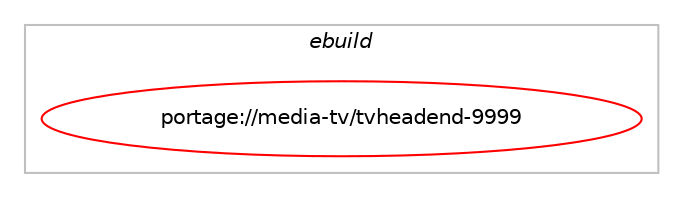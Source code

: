 digraph prolog {

# *************
# Graph options
# *************

newrank=true;
concentrate=true;
compound=true;
graph [rankdir=LR,fontname=Helvetica,fontsize=10,ranksep=1.5];#, ranksep=2.5, nodesep=0.2];
edge  [arrowhead=vee];
node  [fontname=Helvetica,fontsize=10];

# **********
# The ebuild
# **********

subgraph cluster_leftcol {
color=gray;
label=<<i>ebuild</i>>;
id [label="portage://media-tv/tvheadend-9999", color=red, width=4, href="../media-tv/tvheadend-9999.svg"];
}

# ****************
# The dependencies
# ****************

subgraph cluster_midcol {
color=gray;
label=<<i>dependencies</i>>;
subgraph cluster_compile {
fillcolor="#eeeeee";
style=filled;
label=<<i>compile</i>>;
# *** BEGIN UNKNOWN DEPENDENCY TYPE (TODO) ***
# id -> equal(use_conditional_group(positive,dbus,portage://media-tv/tvheadend-9999,[package_dependency(portage://media-tv/tvheadend-9999,install,no,sys-apps,dbus,none,[,,],[],[])]))
# *** END UNKNOWN DEPENDENCY TYPE (TODO) ***

# *** BEGIN UNKNOWN DEPENDENCY TYPE (TODO) ***
# id -> equal(use_conditional_group(positive,dvb,portage://media-tv/tvheadend-9999,[package_dependency(portage://media-tv/tvheadend-9999,install,no,sys-kernel,linux-headers,none,[,,],[],[])]))
# *** END UNKNOWN DEPENDENCY TYPE (TODO) ***

# *** BEGIN UNKNOWN DEPENDENCY TYPE (TODO) ***
# id -> equal(use_conditional_group(positive,dvbcsa,portage://media-tv/tvheadend-9999,[package_dependency(portage://media-tv/tvheadend-9999,install,no,media-libs,libdvbcsa,none,[,,],[],[])]))
# *** END UNKNOWN DEPENDENCY TYPE (TODO) ***

# *** BEGIN UNKNOWN DEPENDENCY TYPE (TODO) ***
# id -> equal(use_conditional_group(positive,ffmpeg,portage://media-tv/tvheadend-9999,[use_conditional_group(positive,opus,portage://media-tv/tvheadend-9999,[package_dependency(portage://media-tv/tvheadend-9999,install,no,media-libs,opus,none,[,,],[],[])]),use_conditional_group(positive,vpx,portage://media-tv/tvheadend-9999,[package_dependency(portage://media-tv/tvheadend-9999,install,no,media-libs,libvpx,none,[,,],[],[])]),use_conditional_group(positive,x264,portage://media-tv/tvheadend-9999,[package_dependency(portage://media-tv/tvheadend-9999,install,no,media-libs,x264,none,[,,],[],[])]),use_conditional_group(positive,x265,portage://media-tv/tvheadend-9999,[package_dependency(portage://media-tv/tvheadend-9999,install,no,media-libs,x265,none,[,,],[],[])])]))
# *** END UNKNOWN DEPENDENCY TYPE (TODO) ***

# *** BEGIN UNKNOWN DEPENDENCY TYPE (TODO) ***
# id -> equal(use_conditional_group(positive,ffmpeg,portage://media-tv/tvheadend-9999,[package_dependency(portage://media-tv/tvheadend-9999,install,no,media-video,ffmpeg,none,[,,],any_same_slot,[use(optenable(opus),none),use(optenable(vpx),none),use(optenable(x264),none),use(optenable(x265),none)])]))
# *** END UNKNOWN DEPENDENCY TYPE (TODO) ***

# *** BEGIN UNKNOWN DEPENDENCY TYPE (TODO) ***
# id -> equal(use_conditional_group(positive,hdhomerun,portage://media-tv/tvheadend-9999,[package_dependency(portage://media-tv/tvheadend-9999,install,no,media-libs,libhdhomerun,none,[,,],[],[])]))
# *** END UNKNOWN DEPENDENCY TYPE (TODO) ***

# *** BEGIN UNKNOWN DEPENDENCY TYPE (TODO) ***
# id -> equal(use_conditional_group(positive,python_single_target_python3_10,portage://media-tv/tvheadend-9999,[package_dependency(portage://media-tv/tvheadend-9999,install,no,dev-lang,python,none,[,,],[slot(3.10)],[])]))
# *** END UNKNOWN DEPENDENCY TYPE (TODO) ***

# *** BEGIN UNKNOWN DEPENDENCY TYPE (TODO) ***
# id -> equal(use_conditional_group(positive,python_single_target_python3_11,portage://media-tv/tvheadend-9999,[package_dependency(portage://media-tv/tvheadend-9999,install,no,dev-lang,python,none,[,,],[slot(3.11)],[])]))
# *** END UNKNOWN DEPENDENCY TYPE (TODO) ***

# *** BEGIN UNKNOWN DEPENDENCY TYPE (TODO) ***
# id -> equal(use_conditional_group(positive,python_single_target_python3_12,portage://media-tv/tvheadend-9999,[package_dependency(portage://media-tv/tvheadend-9999,install,no,dev-lang,python,none,[,,],[slot(3.12)],[])]))
# *** END UNKNOWN DEPENDENCY TYPE (TODO) ***

# *** BEGIN UNKNOWN DEPENDENCY TYPE (TODO) ***
# id -> equal(use_conditional_group(positive,uriparser,portage://media-tv/tvheadend-9999,[package_dependency(portage://media-tv/tvheadend-9999,install,no,dev-libs,uriparser,none,[,,],[],[])]))
# *** END UNKNOWN DEPENDENCY TYPE (TODO) ***

# *** BEGIN UNKNOWN DEPENDENCY TYPE (TODO) ***
# id -> equal(use_conditional_group(positive,zeroconf,portage://media-tv/tvheadend-9999,[package_dependency(portage://media-tv/tvheadend-9999,install,no,net-dns,avahi,none,[,,],[],[])]))
# *** END UNKNOWN DEPENDENCY TYPE (TODO) ***

# *** BEGIN UNKNOWN DEPENDENCY TYPE (TODO) ***
# id -> equal(use_conditional_group(positive,zlib,portage://media-tv/tvheadend-9999,[package_dependency(portage://media-tv/tvheadend-9999,install,no,sys-libs,zlib,none,[,,],[],[])]))
# *** END UNKNOWN DEPENDENCY TYPE (TODO) ***

# *** BEGIN UNKNOWN DEPENDENCY TYPE (TODO) ***
# id -> equal(package_dependency(portage://media-tv/tvheadend-9999,install,no,acct-user,tvheadend,none,[,,],[],[]))
# *** END UNKNOWN DEPENDENCY TYPE (TODO) ***

# *** BEGIN UNKNOWN DEPENDENCY TYPE (TODO) ***
# id -> equal(package_dependency(portage://media-tv/tvheadend-9999,install,no,dev-libs,openssl,none,[,,],[slot(0),equal],[]))
# *** END UNKNOWN DEPENDENCY TYPE (TODO) ***

# *** BEGIN UNKNOWN DEPENDENCY TYPE (TODO) ***
# id -> equal(package_dependency(portage://media-tv/tvheadend-9999,install,no,virtual,libiconv,none,[,,],[],[]))
# *** END UNKNOWN DEPENDENCY TYPE (TODO) ***

}
subgraph cluster_compileandrun {
fillcolor="#eeeeee";
style=filled;
label=<<i>compile and run</i>>;
}
subgraph cluster_run {
fillcolor="#eeeeee";
style=filled;
label=<<i>run</i>>;
# *** BEGIN UNKNOWN DEPENDENCY TYPE (TODO) ***
# id -> equal(use_conditional_group(positive,dbus,portage://media-tv/tvheadend-9999,[package_dependency(portage://media-tv/tvheadend-9999,run,no,sys-apps,dbus,none,[,,],[],[])]))
# *** END UNKNOWN DEPENDENCY TYPE (TODO) ***

# *** BEGIN UNKNOWN DEPENDENCY TYPE (TODO) ***
# id -> equal(use_conditional_group(positive,dvb,portage://media-tv/tvheadend-9999,[package_dependency(portage://media-tv/tvheadend-9999,run,no,media-tv,dtv-scan-tables,none,[,,],[],[])]))
# *** END UNKNOWN DEPENDENCY TYPE (TODO) ***

# *** BEGIN UNKNOWN DEPENDENCY TYPE (TODO) ***
# id -> equal(use_conditional_group(positive,dvbcsa,portage://media-tv/tvheadend-9999,[package_dependency(portage://media-tv/tvheadend-9999,run,no,media-libs,libdvbcsa,none,[,,],[],[])]))
# *** END UNKNOWN DEPENDENCY TYPE (TODO) ***

# *** BEGIN UNKNOWN DEPENDENCY TYPE (TODO) ***
# id -> equal(use_conditional_group(positive,ffmpeg,portage://media-tv/tvheadend-9999,[package_dependency(portage://media-tv/tvheadend-9999,run,no,media-video,ffmpeg,none,[,,],any_same_slot,[use(optenable(opus),none),use(optenable(vpx),none),use(optenable(x264),none),use(optenable(x265),none)])]))
# *** END UNKNOWN DEPENDENCY TYPE (TODO) ***

# *** BEGIN UNKNOWN DEPENDENCY TYPE (TODO) ***
# id -> equal(use_conditional_group(positive,hdhomerun,portage://media-tv/tvheadend-9999,[package_dependency(portage://media-tv/tvheadend-9999,run,no,media-libs,libhdhomerun,none,[,,],[],[])]))
# *** END UNKNOWN DEPENDENCY TYPE (TODO) ***

# *** BEGIN UNKNOWN DEPENDENCY TYPE (TODO) ***
# id -> equal(use_conditional_group(positive,python_single_target_python3_10,portage://media-tv/tvheadend-9999,[package_dependency(portage://media-tv/tvheadend-9999,run,no,dev-lang,python,none,[,,],[slot(3.10)],[])]))
# *** END UNKNOWN DEPENDENCY TYPE (TODO) ***

# *** BEGIN UNKNOWN DEPENDENCY TYPE (TODO) ***
# id -> equal(use_conditional_group(positive,python_single_target_python3_10,portage://media-tv/tvheadend-9999,[package_dependency(portage://media-tv/tvheadend-9999,run,no,dev-python,requests,none,[,,],[],[use(enable(python_targets_python3_10),negative)])]))
# *** END UNKNOWN DEPENDENCY TYPE (TODO) ***

# *** BEGIN UNKNOWN DEPENDENCY TYPE (TODO) ***
# id -> equal(use_conditional_group(positive,python_single_target_python3_11,portage://media-tv/tvheadend-9999,[package_dependency(portage://media-tv/tvheadend-9999,run,no,dev-lang,python,none,[,,],[slot(3.11)],[])]))
# *** END UNKNOWN DEPENDENCY TYPE (TODO) ***

# *** BEGIN UNKNOWN DEPENDENCY TYPE (TODO) ***
# id -> equal(use_conditional_group(positive,python_single_target_python3_11,portage://media-tv/tvheadend-9999,[package_dependency(portage://media-tv/tvheadend-9999,run,no,dev-python,requests,none,[,,],[],[use(enable(python_targets_python3_11),negative)])]))
# *** END UNKNOWN DEPENDENCY TYPE (TODO) ***

# *** BEGIN UNKNOWN DEPENDENCY TYPE (TODO) ***
# id -> equal(use_conditional_group(positive,python_single_target_python3_12,portage://media-tv/tvheadend-9999,[package_dependency(portage://media-tv/tvheadend-9999,run,no,dev-lang,python,none,[,,],[slot(3.12)],[])]))
# *** END UNKNOWN DEPENDENCY TYPE (TODO) ***

# *** BEGIN UNKNOWN DEPENDENCY TYPE (TODO) ***
# id -> equal(use_conditional_group(positive,python_single_target_python3_12,portage://media-tv/tvheadend-9999,[package_dependency(portage://media-tv/tvheadend-9999,run,no,dev-python,requests,none,[,,],[],[use(enable(python_targets_python3_12),negative)])]))
# *** END UNKNOWN DEPENDENCY TYPE (TODO) ***

# *** BEGIN UNKNOWN DEPENDENCY TYPE (TODO) ***
# id -> equal(use_conditional_group(positive,uriparser,portage://media-tv/tvheadend-9999,[package_dependency(portage://media-tv/tvheadend-9999,run,no,dev-libs,uriparser,none,[,,],[],[])]))
# *** END UNKNOWN DEPENDENCY TYPE (TODO) ***

# *** BEGIN UNKNOWN DEPENDENCY TYPE (TODO) ***
# id -> equal(use_conditional_group(positive,xmltv,portage://media-tv/tvheadend-9999,[package_dependency(portage://media-tv/tvheadend-9999,run,no,media-tv,xmltv,none,[,,],[],[])]))
# *** END UNKNOWN DEPENDENCY TYPE (TODO) ***

# *** BEGIN UNKNOWN DEPENDENCY TYPE (TODO) ***
# id -> equal(use_conditional_group(positive,zeroconf,portage://media-tv/tvheadend-9999,[package_dependency(portage://media-tv/tvheadend-9999,run,no,net-dns,avahi,none,[,,],[],[])]))
# *** END UNKNOWN DEPENDENCY TYPE (TODO) ***

# *** BEGIN UNKNOWN DEPENDENCY TYPE (TODO) ***
# id -> equal(use_conditional_group(positive,zlib,portage://media-tv/tvheadend-9999,[package_dependency(portage://media-tv/tvheadend-9999,run,no,sys-libs,zlib,none,[,,],[],[])]))
# *** END UNKNOWN DEPENDENCY TYPE (TODO) ***

# *** BEGIN UNKNOWN DEPENDENCY TYPE (TODO) ***
# id -> equal(package_dependency(portage://media-tv/tvheadend-9999,run,no,acct-user,tvheadend,none,[,,],[],[]))
# *** END UNKNOWN DEPENDENCY TYPE (TODO) ***

# *** BEGIN UNKNOWN DEPENDENCY TYPE (TODO) ***
# id -> equal(package_dependency(portage://media-tv/tvheadend-9999,run,no,dev-libs,openssl,none,[,,],[slot(0),equal],[]))
# *** END UNKNOWN DEPENDENCY TYPE (TODO) ***

# *** BEGIN UNKNOWN DEPENDENCY TYPE (TODO) ***
# id -> equal(package_dependency(portage://media-tv/tvheadend-9999,run,no,virtual,libiconv,none,[,,],[],[]))
# *** END UNKNOWN DEPENDENCY TYPE (TODO) ***

}
}

# **************
# The candidates
# **************

subgraph cluster_choices {
rank=same;
color=gray;
label=<<i>candidates</i>>;

}

}
